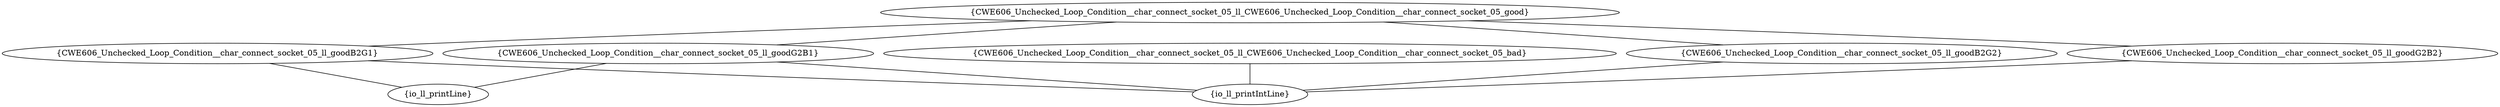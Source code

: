 graph "cg graph" {
CWE606_Unchecked_Loop_Condition__char_connect_socket_05_ll_goodB2G1 [label="{CWE606_Unchecked_Loop_Condition__char_connect_socket_05_ll_goodB2G1}"];
io_ll_printLine [label="{io_ll_printLine}"];
io_ll_printIntLine [label="{io_ll_printIntLine}"];
CWE606_Unchecked_Loop_Condition__char_connect_socket_05_ll_goodG2B2 [label="{CWE606_Unchecked_Loop_Condition__char_connect_socket_05_ll_goodG2B2}"];
CWE606_Unchecked_Loop_Condition__char_connect_socket_05_ll_CWE606_Unchecked_Loop_Condition__char_connect_socket_05_bad [label="{CWE606_Unchecked_Loop_Condition__char_connect_socket_05_ll_CWE606_Unchecked_Loop_Condition__char_connect_socket_05_bad}"];
CWE606_Unchecked_Loop_Condition__char_connect_socket_05_ll_goodG2B1 [label="{CWE606_Unchecked_Loop_Condition__char_connect_socket_05_ll_goodG2B1}"];
CWE606_Unchecked_Loop_Condition__char_connect_socket_05_ll_CWE606_Unchecked_Loop_Condition__char_connect_socket_05_good [label="{CWE606_Unchecked_Loop_Condition__char_connect_socket_05_ll_CWE606_Unchecked_Loop_Condition__char_connect_socket_05_good}"];
CWE606_Unchecked_Loop_Condition__char_connect_socket_05_ll_goodB2G2 [label="{CWE606_Unchecked_Loop_Condition__char_connect_socket_05_ll_goodB2G2}"];
CWE606_Unchecked_Loop_Condition__char_connect_socket_05_ll_goodB2G1 -- io_ll_printLine;
CWE606_Unchecked_Loop_Condition__char_connect_socket_05_ll_goodB2G1 -- io_ll_printIntLine;
CWE606_Unchecked_Loop_Condition__char_connect_socket_05_ll_goodG2B2 -- io_ll_printIntLine;
CWE606_Unchecked_Loop_Condition__char_connect_socket_05_ll_CWE606_Unchecked_Loop_Condition__char_connect_socket_05_bad -- io_ll_printIntLine;
CWE606_Unchecked_Loop_Condition__char_connect_socket_05_ll_goodG2B1 -- io_ll_printLine;
CWE606_Unchecked_Loop_Condition__char_connect_socket_05_ll_goodG2B1 -- io_ll_printIntLine;
CWE606_Unchecked_Loop_Condition__char_connect_socket_05_ll_CWE606_Unchecked_Loop_Condition__char_connect_socket_05_good -- CWE606_Unchecked_Loop_Condition__char_connect_socket_05_ll_goodB2G1;
CWE606_Unchecked_Loop_Condition__char_connect_socket_05_ll_CWE606_Unchecked_Loop_Condition__char_connect_socket_05_good -- CWE606_Unchecked_Loop_Condition__char_connect_socket_05_ll_goodB2G2;
CWE606_Unchecked_Loop_Condition__char_connect_socket_05_ll_CWE606_Unchecked_Loop_Condition__char_connect_socket_05_good -- CWE606_Unchecked_Loop_Condition__char_connect_socket_05_ll_goodG2B1;
CWE606_Unchecked_Loop_Condition__char_connect_socket_05_ll_CWE606_Unchecked_Loop_Condition__char_connect_socket_05_good -- CWE606_Unchecked_Loop_Condition__char_connect_socket_05_ll_goodG2B2;
CWE606_Unchecked_Loop_Condition__char_connect_socket_05_ll_goodB2G2 -- io_ll_printIntLine;
}
